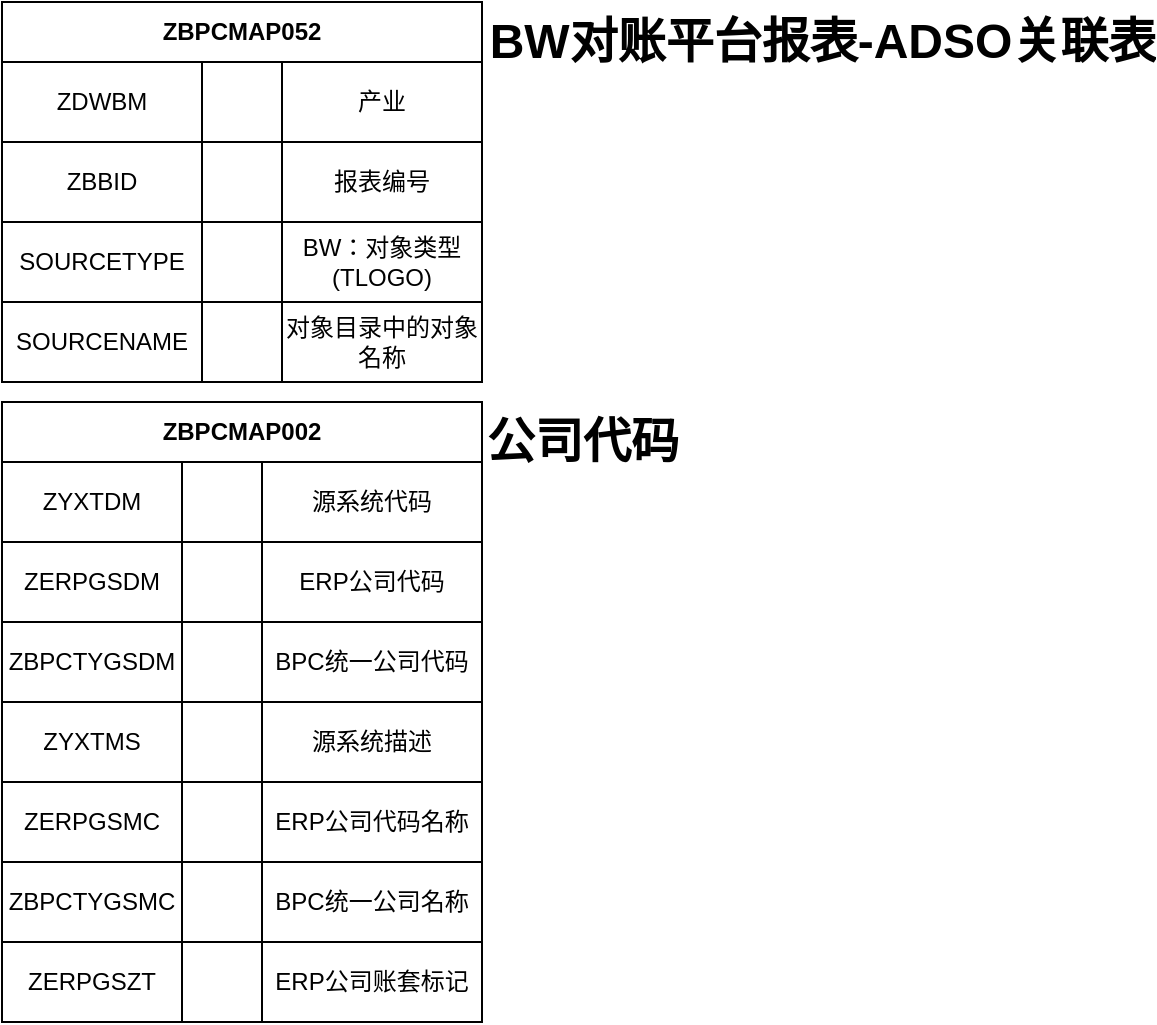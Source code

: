 <mxfile version="14.2.9" type="github">
  <diagram id="AV6xKG_2EytfMjAXluW-" name="第 1 页">
    <mxGraphModel dx="782" dy="469" grid="1" gridSize="10" guides="1" tooltips="1" connect="1" arrows="1" fold="1" page="1" pageScale="1" pageWidth="827" pageHeight="1169" math="0" shadow="0">
      <root>
        <mxCell id="0" />
        <mxCell id="1" parent="0" />
        <mxCell id="hJ08Fr4r6DhUKSR9rsKi-1" value="ZBPCMAP052" style="shape=table;html=1;whiteSpace=wrap;startSize=30;container=1;collapsible=0;childLayout=tableLayout;fontStyle=1;align=center;" vertex="1" parent="1">
          <mxGeometry x="60" y="60" width="240" height="190" as="geometry" />
        </mxCell>
        <mxCell id="hJ08Fr4r6DhUKSR9rsKi-2" value="" style="shape=partialRectangle;html=1;whiteSpace=wrap;collapsible=0;dropTarget=0;pointerEvents=0;fillColor=none;top=0;left=0;bottom=0;right=0;points=[[0,0.5],[1,0.5]];portConstraint=eastwest;" vertex="1" parent="hJ08Fr4r6DhUKSR9rsKi-1">
          <mxGeometry y="30" width="240" height="40" as="geometry" />
        </mxCell>
        <mxCell id="hJ08Fr4r6DhUKSR9rsKi-3" value="ZDWBM" style="shape=partialRectangle;html=1;whiteSpace=wrap;connectable=0;fillColor=none;top=0;left=0;bottom=0;right=0;overflow=hidden;" vertex="1" parent="hJ08Fr4r6DhUKSR9rsKi-2">
          <mxGeometry width="100" height="40" as="geometry" />
        </mxCell>
        <mxCell id="hJ08Fr4r6DhUKSR9rsKi-4" value="" style="shape=partialRectangle;html=1;whiteSpace=wrap;connectable=0;fillColor=none;top=0;left=0;bottom=0;right=0;overflow=hidden;" vertex="1" parent="hJ08Fr4r6DhUKSR9rsKi-2">
          <mxGeometry x="100" width="40" height="40" as="geometry" />
        </mxCell>
        <mxCell id="hJ08Fr4r6DhUKSR9rsKi-5" value="产业" style="shape=partialRectangle;html=1;whiteSpace=wrap;connectable=0;fillColor=none;top=0;left=0;bottom=0;right=0;overflow=hidden;" vertex="1" parent="hJ08Fr4r6DhUKSR9rsKi-2">
          <mxGeometry x="140" width="100" height="40" as="geometry" />
        </mxCell>
        <mxCell id="hJ08Fr4r6DhUKSR9rsKi-6" value="" style="shape=partialRectangle;html=1;whiteSpace=wrap;collapsible=0;dropTarget=0;pointerEvents=0;fillColor=none;top=0;left=0;bottom=0;right=0;points=[[0,0.5],[1,0.5]];portConstraint=eastwest;" vertex="1" parent="hJ08Fr4r6DhUKSR9rsKi-1">
          <mxGeometry y="70" width="240" height="40" as="geometry" />
        </mxCell>
        <mxCell id="hJ08Fr4r6DhUKSR9rsKi-7" value="ZBBID" style="shape=partialRectangle;html=1;whiteSpace=wrap;connectable=0;fillColor=none;top=0;left=0;bottom=0;right=0;overflow=hidden;" vertex="1" parent="hJ08Fr4r6DhUKSR9rsKi-6">
          <mxGeometry width="100" height="40" as="geometry" />
        </mxCell>
        <mxCell id="hJ08Fr4r6DhUKSR9rsKi-8" value="" style="shape=partialRectangle;html=1;whiteSpace=wrap;connectable=0;fillColor=none;top=0;left=0;bottom=0;right=0;overflow=hidden;" vertex="1" parent="hJ08Fr4r6DhUKSR9rsKi-6">
          <mxGeometry x="100" width="40" height="40" as="geometry" />
        </mxCell>
        <mxCell id="hJ08Fr4r6DhUKSR9rsKi-9" value="报表编号" style="shape=partialRectangle;html=1;whiteSpace=wrap;connectable=0;fillColor=none;top=0;left=0;bottom=0;right=0;overflow=hidden;" vertex="1" parent="hJ08Fr4r6DhUKSR9rsKi-6">
          <mxGeometry x="140" width="100" height="40" as="geometry" />
        </mxCell>
        <mxCell id="hJ08Fr4r6DhUKSR9rsKi-10" value="" style="shape=partialRectangle;html=1;whiteSpace=wrap;collapsible=0;dropTarget=0;pointerEvents=0;fillColor=none;top=0;left=0;bottom=0;right=0;points=[[0,0.5],[1,0.5]];portConstraint=eastwest;" vertex="1" parent="hJ08Fr4r6DhUKSR9rsKi-1">
          <mxGeometry y="110" width="240" height="40" as="geometry" />
        </mxCell>
        <mxCell id="hJ08Fr4r6DhUKSR9rsKi-11" value="SOURCETYPE" style="shape=partialRectangle;html=1;whiteSpace=wrap;connectable=0;fillColor=none;top=0;left=0;bottom=0;right=0;overflow=hidden;" vertex="1" parent="hJ08Fr4r6DhUKSR9rsKi-10">
          <mxGeometry width="100" height="40" as="geometry" />
        </mxCell>
        <mxCell id="hJ08Fr4r6DhUKSR9rsKi-12" value="" style="shape=partialRectangle;html=1;whiteSpace=wrap;connectable=0;fillColor=none;top=0;left=0;bottom=0;right=0;overflow=hidden;" vertex="1" parent="hJ08Fr4r6DhUKSR9rsKi-10">
          <mxGeometry x="100" width="40" height="40" as="geometry" />
        </mxCell>
        <mxCell id="hJ08Fr4r6DhUKSR9rsKi-13" value="BW：对象类型 (TLOGO)" style="shape=partialRectangle;html=1;whiteSpace=wrap;connectable=0;fillColor=none;top=0;left=0;bottom=0;right=0;overflow=hidden;" vertex="1" parent="hJ08Fr4r6DhUKSR9rsKi-10">
          <mxGeometry x="140" width="100" height="40" as="geometry" />
        </mxCell>
        <mxCell id="hJ08Fr4r6DhUKSR9rsKi-20" style="shape=partialRectangle;html=1;whiteSpace=wrap;collapsible=0;dropTarget=0;pointerEvents=0;fillColor=none;top=0;left=0;bottom=0;right=0;points=[[0,0.5],[1,0.5]];portConstraint=eastwest;" vertex="1" parent="hJ08Fr4r6DhUKSR9rsKi-1">
          <mxGeometry y="150" width="240" height="40" as="geometry" />
        </mxCell>
        <mxCell id="hJ08Fr4r6DhUKSR9rsKi-21" value="SOURCENAME" style="shape=partialRectangle;html=1;whiteSpace=wrap;connectable=0;fillColor=none;top=0;left=0;bottom=0;right=0;overflow=hidden;" vertex="1" parent="hJ08Fr4r6DhUKSR9rsKi-20">
          <mxGeometry width="100" height="40" as="geometry" />
        </mxCell>
        <mxCell id="hJ08Fr4r6DhUKSR9rsKi-22" style="shape=partialRectangle;html=1;whiteSpace=wrap;connectable=0;fillColor=none;top=0;left=0;bottom=0;right=0;overflow=hidden;" vertex="1" parent="hJ08Fr4r6DhUKSR9rsKi-20">
          <mxGeometry x="100" width="40" height="40" as="geometry" />
        </mxCell>
        <mxCell id="hJ08Fr4r6DhUKSR9rsKi-23" value="对象目录中的对象名称" style="shape=partialRectangle;html=1;whiteSpace=wrap;connectable=0;fillColor=none;top=0;left=0;bottom=0;right=0;overflow=hidden;" vertex="1" parent="hJ08Fr4r6DhUKSR9rsKi-20">
          <mxGeometry x="140" width="100" height="40" as="geometry" />
        </mxCell>
        <mxCell id="hJ08Fr4r6DhUKSR9rsKi-15" value="BW对账平台报表-ADSO关联表" style="text;strokeColor=none;fillColor=none;html=1;fontSize=24;fontStyle=1;verticalAlign=middle;align=center;" vertex="1" parent="1">
          <mxGeometry x="420" y="60" width="100" height="40" as="geometry" />
        </mxCell>
        <mxCell id="hJ08Fr4r6DhUKSR9rsKi-25" value="ZBPCMAP002" style="shape=table;html=1;whiteSpace=wrap;startSize=30;container=1;collapsible=0;childLayout=tableLayout;fontStyle=1;align=center;" vertex="1" parent="1">
          <mxGeometry x="60" y="260" width="240" height="310" as="geometry" />
        </mxCell>
        <mxCell id="hJ08Fr4r6DhUKSR9rsKi-26" value="" style="shape=partialRectangle;html=1;whiteSpace=wrap;collapsible=0;dropTarget=0;pointerEvents=0;fillColor=none;top=0;left=0;bottom=0;right=0;points=[[0,0.5],[1,0.5]];portConstraint=eastwest;" vertex="1" parent="hJ08Fr4r6DhUKSR9rsKi-25">
          <mxGeometry y="30" width="240" height="40" as="geometry" />
        </mxCell>
        <mxCell id="hJ08Fr4r6DhUKSR9rsKi-27" value="ZYXTDM" style="shape=partialRectangle;html=1;whiteSpace=wrap;connectable=0;fillColor=none;top=0;left=0;bottom=0;right=0;overflow=hidden;" vertex="1" parent="hJ08Fr4r6DhUKSR9rsKi-26">
          <mxGeometry width="90" height="40" as="geometry" />
        </mxCell>
        <mxCell id="hJ08Fr4r6DhUKSR9rsKi-28" value="" style="shape=partialRectangle;html=1;whiteSpace=wrap;connectable=0;fillColor=none;top=0;left=0;bottom=0;right=0;overflow=hidden;" vertex="1" parent="hJ08Fr4r6DhUKSR9rsKi-26">
          <mxGeometry x="90" width="40" height="40" as="geometry" />
        </mxCell>
        <mxCell id="hJ08Fr4r6DhUKSR9rsKi-29" value="源系统代码" style="shape=partialRectangle;html=1;whiteSpace=wrap;connectable=0;fillColor=none;top=0;left=0;bottom=0;right=0;overflow=hidden;" vertex="1" parent="hJ08Fr4r6DhUKSR9rsKi-26">
          <mxGeometry x="130" width="110" height="40" as="geometry" />
        </mxCell>
        <mxCell id="hJ08Fr4r6DhUKSR9rsKi-30" value="" style="shape=partialRectangle;html=1;whiteSpace=wrap;collapsible=0;dropTarget=0;pointerEvents=0;fillColor=none;top=0;left=0;bottom=0;right=0;points=[[0,0.5],[1,0.5]];portConstraint=eastwest;" vertex="1" parent="hJ08Fr4r6DhUKSR9rsKi-25">
          <mxGeometry y="70" width="240" height="40" as="geometry" />
        </mxCell>
        <mxCell id="hJ08Fr4r6DhUKSR9rsKi-31" value="ZERPGSDM" style="shape=partialRectangle;html=1;whiteSpace=wrap;connectable=0;fillColor=none;top=0;left=0;bottom=0;right=0;overflow=hidden;" vertex="1" parent="hJ08Fr4r6DhUKSR9rsKi-30">
          <mxGeometry width="90" height="40" as="geometry" />
        </mxCell>
        <mxCell id="hJ08Fr4r6DhUKSR9rsKi-32" value="" style="shape=partialRectangle;html=1;whiteSpace=wrap;connectable=0;fillColor=none;top=0;left=0;bottom=0;right=0;overflow=hidden;" vertex="1" parent="hJ08Fr4r6DhUKSR9rsKi-30">
          <mxGeometry x="90" width="40" height="40" as="geometry" />
        </mxCell>
        <mxCell id="hJ08Fr4r6DhUKSR9rsKi-33" value="ERP公司代码" style="shape=partialRectangle;html=1;whiteSpace=wrap;connectable=0;fillColor=none;top=0;left=0;bottom=0;right=0;overflow=hidden;" vertex="1" parent="hJ08Fr4r6DhUKSR9rsKi-30">
          <mxGeometry x="130" width="110" height="40" as="geometry" />
        </mxCell>
        <mxCell id="hJ08Fr4r6DhUKSR9rsKi-34" value="" style="shape=partialRectangle;html=1;whiteSpace=wrap;collapsible=0;dropTarget=0;pointerEvents=0;fillColor=none;top=0;left=0;bottom=0;right=0;points=[[0,0.5],[1,0.5]];portConstraint=eastwest;" vertex="1" parent="hJ08Fr4r6DhUKSR9rsKi-25">
          <mxGeometry y="110" width="240" height="40" as="geometry" />
        </mxCell>
        <mxCell id="hJ08Fr4r6DhUKSR9rsKi-35" value="ZBPCTYGSDM" style="shape=partialRectangle;html=1;whiteSpace=wrap;connectable=0;fillColor=none;top=0;left=0;bottom=0;right=0;overflow=hidden;" vertex="1" parent="hJ08Fr4r6DhUKSR9rsKi-34">
          <mxGeometry width="90" height="40" as="geometry" />
        </mxCell>
        <mxCell id="hJ08Fr4r6DhUKSR9rsKi-36" value="" style="shape=partialRectangle;html=1;whiteSpace=wrap;connectable=0;fillColor=none;top=0;left=0;bottom=0;right=0;overflow=hidden;" vertex="1" parent="hJ08Fr4r6DhUKSR9rsKi-34">
          <mxGeometry x="90" width="40" height="40" as="geometry" />
        </mxCell>
        <mxCell id="hJ08Fr4r6DhUKSR9rsKi-37" value="BPC统一公司代码" style="shape=partialRectangle;html=1;whiteSpace=wrap;connectable=0;fillColor=none;top=0;left=0;bottom=0;right=0;overflow=hidden;" vertex="1" parent="hJ08Fr4r6DhUKSR9rsKi-34">
          <mxGeometry x="130" width="110" height="40" as="geometry" />
        </mxCell>
        <mxCell id="hJ08Fr4r6DhUKSR9rsKi-43" style="shape=partialRectangle;html=1;whiteSpace=wrap;collapsible=0;dropTarget=0;pointerEvents=0;fillColor=none;top=0;left=0;bottom=0;right=0;points=[[0,0.5],[1,0.5]];portConstraint=eastwest;" vertex="1" parent="hJ08Fr4r6DhUKSR9rsKi-25">
          <mxGeometry y="150" width="240" height="40" as="geometry" />
        </mxCell>
        <mxCell id="hJ08Fr4r6DhUKSR9rsKi-44" value="ZYXTMS" style="shape=partialRectangle;html=1;whiteSpace=wrap;connectable=0;fillColor=none;top=0;left=0;bottom=0;right=0;overflow=hidden;" vertex="1" parent="hJ08Fr4r6DhUKSR9rsKi-43">
          <mxGeometry width="90" height="40" as="geometry" />
        </mxCell>
        <mxCell id="hJ08Fr4r6DhUKSR9rsKi-45" style="shape=partialRectangle;html=1;whiteSpace=wrap;connectable=0;fillColor=none;top=0;left=0;bottom=0;right=0;overflow=hidden;" vertex="1" parent="hJ08Fr4r6DhUKSR9rsKi-43">
          <mxGeometry x="90" width="40" height="40" as="geometry" />
        </mxCell>
        <mxCell id="hJ08Fr4r6DhUKSR9rsKi-46" value="源系统描述" style="shape=partialRectangle;html=1;whiteSpace=wrap;connectable=0;fillColor=none;top=0;left=0;bottom=0;right=0;overflow=hidden;" vertex="1" parent="hJ08Fr4r6DhUKSR9rsKi-43">
          <mxGeometry x="130" width="110" height="40" as="geometry" />
        </mxCell>
        <mxCell id="hJ08Fr4r6DhUKSR9rsKi-39" style="shape=partialRectangle;html=1;whiteSpace=wrap;collapsible=0;dropTarget=0;pointerEvents=0;fillColor=none;top=0;left=0;bottom=0;right=0;points=[[0,0.5],[1,0.5]];portConstraint=eastwest;" vertex="1" parent="hJ08Fr4r6DhUKSR9rsKi-25">
          <mxGeometry y="190" width="240" height="40" as="geometry" />
        </mxCell>
        <mxCell id="hJ08Fr4r6DhUKSR9rsKi-40" value="ZERPGSMC" style="shape=partialRectangle;html=1;whiteSpace=wrap;connectable=0;fillColor=none;top=0;left=0;bottom=0;right=0;overflow=hidden;" vertex="1" parent="hJ08Fr4r6DhUKSR9rsKi-39">
          <mxGeometry width="90" height="40" as="geometry" />
        </mxCell>
        <mxCell id="hJ08Fr4r6DhUKSR9rsKi-41" style="shape=partialRectangle;html=1;whiteSpace=wrap;connectable=0;fillColor=none;top=0;left=0;bottom=0;right=0;overflow=hidden;" vertex="1" parent="hJ08Fr4r6DhUKSR9rsKi-39">
          <mxGeometry x="90" width="40" height="40" as="geometry" />
        </mxCell>
        <mxCell id="hJ08Fr4r6DhUKSR9rsKi-42" value="ERP公司代码名称" style="shape=partialRectangle;html=1;whiteSpace=wrap;connectable=0;fillColor=none;top=0;left=0;bottom=0;right=0;overflow=hidden;" vertex="1" parent="hJ08Fr4r6DhUKSR9rsKi-39">
          <mxGeometry x="130" width="110" height="40" as="geometry" />
        </mxCell>
        <mxCell id="hJ08Fr4r6DhUKSR9rsKi-51" style="shape=partialRectangle;html=1;whiteSpace=wrap;collapsible=0;dropTarget=0;pointerEvents=0;fillColor=none;top=0;left=0;bottom=0;right=0;points=[[0,0.5],[1,0.5]];portConstraint=eastwest;" vertex="1" parent="hJ08Fr4r6DhUKSR9rsKi-25">
          <mxGeometry y="230" width="240" height="40" as="geometry" />
        </mxCell>
        <mxCell id="hJ08Fr4r6DhUKSR9rsKi-52" value="ZBPCTYGSMC" style="shape=partialRectangle;html=1;whiteSpace=wrap;connectable=0;fillColor=none;top=0;left=0;bottom=0;right=0;overflow=hidden;" vertex="1" parent="hJ08Fr4r6DhUKSR9rsKi-51">
          <mxGeometry width="90" height="40" as="geometry" />
        </mxCell>
        <mxCell id="hJ08Fr4r6DhUKSR9rsKi-53" style="shape=partialRectangle;html=1;whiteSpace=wrap;connectable=0;fillColor=none;top=0;left=0;bottom=0;right=0;overflow=hidden;" vertex="1" parent="hJ08Fr4r6DhUKSR9rsKi-51">
          <mxGeometry x="90" width="40" height="40" as="geometry" />
        </mxCell>
        <mxCell id="hJ08Fr4r6DhUKSR9rsKi-54" value="BPC统一公司名称" style="shape=partialRectangle;html=1;whiteSpace=wrap;connectable=0;fillColor=none;top=0;left=0;bottom=0;right=0;overflow=hidden;" vertex="1" parent="hJ08Fr4r6DhUKSR9rsKi-51">
          <mxGeometry x="130" width="110" height="40" as="geometry" />
        </mxCell>
        <mxCell id="hJ08Fr4r6DhUKSR9rsKi-47" style="shape=partialRectangle;html=1;whiteSpace=wrap;collapsible=0;dropTarget=0;pointerEvents=0;fillColor=none;top=0;left=0;bottom=0;right=0;points=[[0,0.5],[1,0.5]];portConstraint=eastwest;" vertex="1" parent="hJ08Fr4r6DhUKSR9rsKi-25">
          <mxGeometry y="270" width="240" height="40" as="geometry" />
        </mxCell>
        <mxCell id="hJ08Fr4r6DhUKSR9rsKi-48" value="ZERPGSZT" style="shape=partialRectangle;html=1;whiteSpace=wrap;connectable=0;fillColor=none;top=0;left=0;bottom=0;right=0;overflow=hidden;" vertex="1" parent="hJ08Fr4r6DhUKSR9rsKi-47">
          <mxGeometry width="90" height="40" as="geometry" />
        </mxCell>
        <mxCell id="hJ08Fr4r6DhUKSR9rsKi-49" style="shape=partialRectangle;html=1;whiteSpace=wrap;connectable=0;fillColor=none;top=0;left=0;bottom=0;right=0;overflow=hidden;" vertex="1" parent="hJ08Fr4r6DhUKSR9rsKi-47">
          <mxGeometry x="90" width="40" height="40" as="geometry" />
        </mxCell>
        <mxCell id="hJ08Fr4r6DhUKSR9rsKi-50" value="ERP公司账套标记" style="shape=partialRectangle;html=1;whiteSpace=wrap;connectable=0;fillColor=none;top=0;left=0;bottom=0;right=0;overflow=hidden;" vertex="1" parent="hJ08Fr4r6DhUKSR9rsKi-47">
          <mxGeometry x="130" width="110" height="40" as="geometry" />
        </mxCell>
        <mxCell id="hJ08Fr4r6DhUKSR9rsKi-38" value="公司代码" style="text;strokeColor=none;fillColor=none;html=1;fontSize=24;fontStyle=1;verticalAlign=middle;align=center;" vertex="1" parent="1">
          <mxGeometry x="300" y="260" width="100" height="40" as="geometry" />
        </mxCell>
      </root>
    </mxGraphModel>
  </diagram>
</mxfile>
